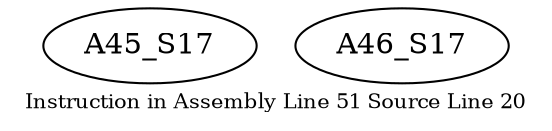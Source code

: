 digraph{
	node [ ]
	edge [ ]
	A45_S17 [ ]
	A46_S17 [ ]
	 [ ]
	label = "Instruction in Assembly Line 51 Source Line 20"
	fontsize = "10"
}